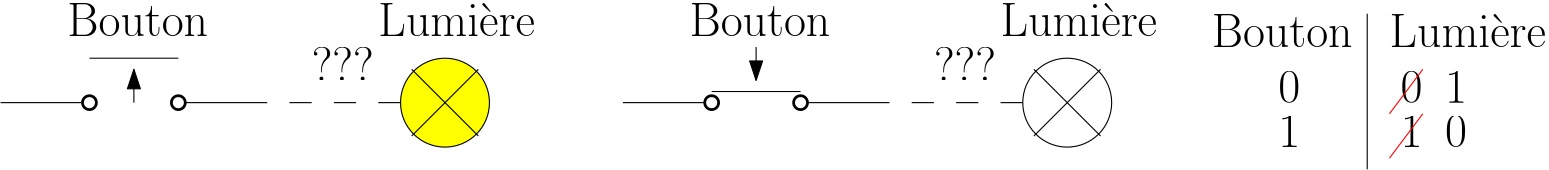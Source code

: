 <?xml version="1.0"?>
<!DOCTYPE ipe SYSTEM "ipe.dtd">
<ipe version="70107" creator="Ipe 7.1.8">
<info created="D:20150911100009" modified="D:20150911100149"/>
<ipestyle name="basic">
<symbol name="arrow/arc(spx)">
<path stroke="sym-stroke" fill="sym-stroke" pen="sym-pen">
0 0 m
-1 0.333 l
-1 -0.333 l
h
</path>
</symbol>
<symbol name="arrow/farc(spx)">
<path stroke="sym-stroke" fill="white" pen="sym-pen">
0 0 m
-1 0.333 l
-1 -0.333 l
h
</path>
</symbol>
<symbol name="arrow/ptarc(spx)">
<path stroke="sym-stroke" fill="sym-stroke" pen="sym-pen">
0 0 m
-1 0.333 l
-0.8 0 l
-1 -0.333 l
h
</path>
</symbol>
<symbol name="arrow/fptarc(spx)">
<path stroke="sym-stroke" fill="white" pen="sym-pen">
0 0 m
-1 0.333 l
-0.8 0 l
-1 -0.333 l
h
</path>
</symbol>
<symbol name="mark/circle(sx)" transformations="translations">
<path fill="sym-stroke">
0.6 0 0 0.6 0 0 e
0.4 0 0 0.4 0 0 e
</path>
</symbol>
<symbol name="mark/disk(sx)" transformations="translations">
<path fill="sym-stroke">
0.6 0 0 0.6 0 0 e
</path>
</symbol>
<symbol name="mark/fdisk(sfx)" transformations="translations">
<group>
<path fill="sym-fill">
0.5 0 0 0.5 0 0 e
</path>
<path fill="sym-stroke" fillrule="eofill">
0.6 0 0 0.6 0 0 e
0.4 0 0 0.4 0 0 e
</path>
</group>
</symbol>
<symbol name="mark/box(sx)" transformations="translations">
<path fill="sym-stroke" fillrule="eofill">
-0.6 -0.6 m
0.6 -0.6 l
0.6 0.6 l
-0.6 0.6 l
h
-0.4 -0.4 m
0.4 -0.4 l
0.4 0.4 l
-0.4 0.4 l
h
</path>
</symbol>
<symbol name="mark/square(sx)" transformations="translations">
<path fill="sym-stroke">
-0.6 -0.6 m
0.6 -0.6 l
0.6 0.6 l
-0.6 0.6 l
h
</path>
</symbol>
<symbol name="mark/fsquare(sfx)" transformations="translations">
<group>
<path fill="sym-fill">
-0.5 -0.5 m
0.5 -0.5 l
0.5 0.5 l
-0.5 0.5 l
h
</path>
<path fill="sym-stroke" fillrule="eofill">
-0.6 -0.6 m
0.6 -0.6 l
0.6 0.6 l
-0.6 0.6 l
h
-0.4 -0.4 m
0.4 -0.4 l
0.4 0.4 l
-0.4 0.4 l
h
</path>
</group>
</symbol>
<symbol name="mark/cross(sx)" transformations="translations">
<group>
<path fill="sym-stroke">
-0.43 -0.57 m
0.57 0.43 l
0.43 0.57 l
-0.57 -0.43 l
h
</path>
<path fill="sym-stroke">
-0.43 0.57 m
0.57 -0.43 l
0.43 -0.57 l
-0.57 0.43 l
h
</path>
</group>
</symbol>
<symbol name="arrow/fnormal(spx)">
<path stroke="sym-stroke" fill="white" pen="sym-pen">
0 0 m
-1 0.333 l
-1 -0.333 l
h
</path>
</symbol>
<symbol name="arrow/pointed(spx)">
<path stroke="sym-stroke" fill="sym-stroke" pen="sym-pen">
0 0 m
-1 0.333 l
-0.8 0 l
-1 -0.333 l
h
</path>
</symbol>
<symbol name="arrow/fpointed(spx)">
<path stroke="sym-stroke" fill="white" pen="sym-pen">
0 0 m
-1 0.333 l
-0.8 0 l
-1 -0.333 l
h
</path>
</symbol>
<symbol name="arrow/linear(spx)">
<path stroke="sym-stroke" pen="sym-pen">
-1 0.333 m
0 0 l
-1 -0.333 l
</path>
</symbol>
<symbol name="arrow/fdouble(spx)">
<path stroke="sym-stroke" fill="white" pen="sym-pen">
0 0 m
-1 0.333 l
-1 -0.333 l
h
-1 0 m
-2 0.333 l
-2 -0.333 l
h
</path>
</symbol>
<symbol name="arrow/double(spx)">
<path stroke="sym-stroke" fill="sym-stroke" pen="sym-pen">
0 0 m
-1 0.333 l
-1 -0.333 l
h
-1 0 m
-2 0.333 l
-2 -0.333 l
h
</path>
</symbol>
<pen name="heavier" value="0.8"/>
<pen name="fat" value="1.2"/>
<pen name="ultrafat" value="2"/>
<symbolsize name="large" value="5"/>
<symbolsize name="small" value="2"/>
<symbolsize name="tiny" value="1.1"/>
<arrowsize name="large" value="10"/>
<arrowsize name="small" value="5"/>
<arrowsize name="tiny" value="3"/>
<color name="red" value="1 0 0"/>
<color name="green" value="0 1 0"/>
<color name="blue" value="0 0 1"/>
<color name="yellow" value="1 1 0"/>
<color name="orange" value="1 0.647 0"/>
<color name="gold" value="1 0.843 0"/>
<color name="purple" value="0.627 0.125 0.941"/>
<color name="gray" value="0.745"/>
<color name="brown" value="0.647 0.165 0.165"/>
<color name="navy" value="0 0 0.502"/>
<color name="pink" value="1 0.753 0.796"/>
<color name="seagreen" value="0.18 0.545 0.341"/>
<color name="turquoise" value="0.251 0.878 0.816"/>
<color name="violet" value="0.933 0.51 0.933"/>
<color name="darkblue" value="0 0 0.545"/>
<color name="darkcyan" value="0 0.545 0.545"/>
<color name="darkgray" value="0.663"/>
<color name="darkgreen" value="0 0.392 0"/>
<color name="darkmagenta" value="0.545 0 0.545"/>
<color name="darkorange" value="1 0.549 0"/>
<color name="darkred" value="0.545 0 0"/>
<color name="lightblue" value="0.678 0.847 0.902"/>
<color name="lightcyan" value="0.878 1 1"/>
<color name="lightgray" value="0.827"/>
<color name="lightgreen" value="0.565 0.933 0.565"/>
<color name="lightyellow" value="1 1 0.878"/>
<dashstyle name="dashed" value="[4] 0"/>
<dashstyle name="dotted" value="[1 3] 0"/>
<dashstyle name="dash dotted" value="[4 2 1 2] 0"/>
<dashstyle name="dash dot dotted" value="[4 2 1 2 1 2] 0"/>
<textsize name="large" value="\large"/>
<textsize name="Large" value="\Large"/>
<textsize name="LARGE" value="\LARGE"/>
<textsize name="huge" value="\huge"/>
<textsize name="Huge" value="\Huge"/>
<textsize name="small" value="\small"/>
<textsize name="footnote" value="\footnotesize"/>
<textsize name="tiny" value="\tiny"/>
<textstyle name="center" begin="\begin{center}" end="\end{center}"/>
<textstyle name="itemize" begin="\begin{itemize}" end="\end{itemize}"/>
<textstyle name="item" begin="\begin{itemize}\item{}" end="\end{itemize}"/>
<gridsize name="4 pts" value="4"/>
<gridsize name="8 pts (~3 mm)" value="8"/>
<gridsize name="16 pts (~6 mm)" value="16"/>
<gridsize name="32 pts (~12 mm)" value="32"/>
<gridsize name="10 pts (~3.5 mm)" value="10"/>
<gridsize name="20 pts (~7 mm)" value="20"/>
<gridsize name="14 pts (~5 mm)" value="14"/>
<gridsize name="28 pts (~10 mm)" value="28"/>
<gridsize name="56 pts (~20 mm)" value="56"/>
<anglesize name="90 deg" value="90"/>
<anglesize name="60 deg" value="60"/>
<anglesize name="45 deg" value="45"/>
<anglesize name="30 deg" value="30"/>
<anglesize name="22.5 deg" value="22.5"/>
<tiling name="falling" angle="-60" step="4" width="1"/>
<tiling name="rising" angle="30" step="4" width="1"/>
</ipestyle>
<page>
<layer name="alpha"/>
<view layers="alpha" active="alpha"/>
<path layer="alpha" matrix="1 0 0 1 -120 0" stroke="black">
128 768 m
160 768 l
</path>
<path matrix="1 0 0 1 -120 0" stroke="black">
192 768 m
224 768 l
</path>
<use matrix="1 0 0 1 -120 0" name="mark/fdisk(sfx)" pos="160 768" size="large" stroke="black"/>
<use matrix="1 0 0 1 -120 0" name="mark/fdisk(sfx)" pos="192 768" size="large" stroke="black"/>
<path matrix="1 0 0 1 -120 0" stroke="black">
160 784 m
192 784 l
</path>
<text matrix="1 0 0 1 -112 -8" transformations="translations" pos="144 800" stroke="black" type="label" width="50.741" height="11.761" depth="0" valign="baseline" size="LARGE">Bouton</text>
<path matrix="1 0 0 1 -120 0" stroke="black">
232 768 m
240 768 l
</path>
<path matrix="1 0 0 1 -120 0" stroke="black">
248 768 m
256 768 l
</path>
<path matrix="1 0 0 1 -120 0" stroke="black">
264 768 m
272 768 l
</path>
<text matrix="1 0 0 1 -128 0" transformations="translations" pos="248 776" stroke="black" type="label" width="22.337" height="11.955" depth="0" valign="baseline" size="LARGE">???</text>
<path matrix="1 0 0 1 -120 0" stroke="black" fill="yellow">
16 0 0 16 288 768 e
</path>
<path matrix="1 0 0 1 -120 0" stroke="black">
276 780 m
300 756 l
</path>
<path matrix="1 0 0 1 -120 0" stroke="black">
276 756 m
300 780 l
</path>
<text matrix="1 0 0 1 -128 0" transformations="translations" pos="272 792" stroke="black" type="label" width="56.388" height="11.955" depth="0" valign="baseline" size="LARGE">Lumi{\`e}re</text>
<path matrix="1 0 0 1 104 0" stroke="black">
128 768 m
160 768 l
</path>
<path matrix="1 0 0 1 104 0" stroke="black">
192 768 m
224 768 l
</path>
<use matrix="1 0 0 1 104 0" name="mark/fdisk(sfx)" pos="160 768" size="large" stroke="black"/>
<use matrix="1 0 0 1 104 0" name="mark/fdisk(sfx)" pos="192 768" size="large" stroke="black"/>
<path matrix="1 0 0 1 104 -12" stroke="black">
160 784 m
192 784 l
</path>
<text matrix="1 0 0 1 112 -8" transformations="translations" pos="144 800" stroke="black" type="label" width="50.741" height="11.761" depth="0" valign="baseline" size="LARGE">Bouton</text>
<path matrix="1 0 0 1 104 0" stroke="black">
232 768 m
240 768 l
</path>
<path matrix="1 0 0 1 104 0" stroke="black">
248 768 m
256 768 l
</path>
<path matrix="1 0 0 1 104 0" stroke="black">
264 768 m
272 768 l
</path>
<text matrix="1 0 0 1 96 0" transformations="translations" pos="248 776" stroke="black" type="label" width="22.337" height="11.955" depth="0" valign="baseline" size="LARGE">???</text>
<path matrix="1 0 0 1 104 0" stroke="black">
16 0 0 16 288 768 e
</path>
<path matrix="1 0 0 1 104 0" stroke="black">
276 780 m
300 756 l
</path>
<path matrix="1 0 0 1 104 0" stroke="black">
276 756 m
300 780 l
</path>
<text matrix="1 0 0 1 96 0" transformations="translations" pos="272 792" stroke="black" type="label" width="56.388" height="11.955" depth="0" valign="baseline" size="LARGE">Lumi{\`e}re</text>
<path matrix="1 0 0 1 -120 0" stroke="black" arrow="normal/normal">
400 788 m
400 776 l
</path>
<text matrix="1 0 0 1 236 -4" transformations="translations" pos="272 792" stroke="black" type="label" width="56.388" height="11.955" depth="0" valign="baseline" size="LARGE">Lumi{\`e}re</text>
<text matrix="1 0 0 1 300 -12" transformations="translations" pos="144 800" stroke="black" type="label" width="50.741" height="11.761" depth="0" valign="baseline" size="LARGE">Bouton</text>
<path stroke="black">
500 800 m
500 744 l
</path>
<text transformations="translations" pos="468 768" stroke="black" type="label" width="7.895" height="11.097" depth="0" valign="baseline" size="LARGE">0</text>
<text transformations="translations" pos="468 752" stroke="black" type="label" width="7.895" height="11.097" depth="0" valign="baseline" size="LARGE">1</text>
<text matrix="1 0 0 1 60 0" transformations="translations" pos="468 752" stroke="black" type="label" width="7.895" height="11.097" depth="0" valign="baseline" size="LARGE">0</text>
<text matrix="1 0 0 1 60 0" transformations="translations" pos="468 768" stroke="black" type="label" width="7.895" height="11.097" depth="0" valign="baseline" size="LARGE">1</text>
<path stroke="black" arrow="normal/normal">
56 768 m
56 780 l
</path>
<text matrix="1 0 0 1 44 16" transformations="translations" pos="468 752" stroke="black" type="label" width="7.895" height="11.097" depth="0" valign="baseline" size="LARGE">0</text>
<text matrix="1 0 0 1 44 -16" transformations="translations" pos="468 768" stroke="black" type="label" width="7.895" height="11.097" depth="0" valign="baseline" size="LARGE">1</text>
<path stroke="red">
520 780 m
508 764 l
</path>
<path matrix="1 0 0 1 0 -16" stroke="red">
520 780 m
508 764 l
</path>
</page>
</ipe>
